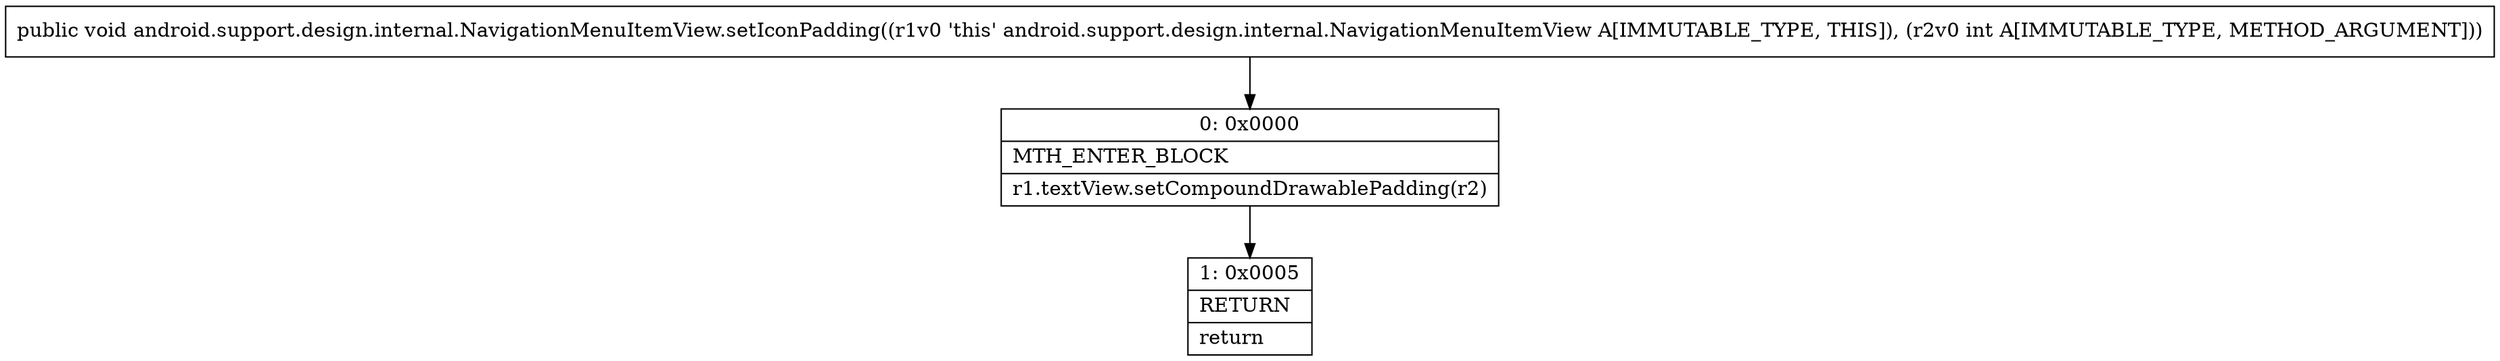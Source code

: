 digraph "CFG forandroid.support.design.internal.NavigationMenuItemView.setIconPadding(I)V" {
Node_0 [shape=record,label="{0\:\ 0x0000|MTH_ENTER_BLOCK\l|r1.textView.setCompoundDrawablePadding(r2)\l}"];
Node_1 [shape=record,label="{1\:\ 0x0005|RETURN\l|return\l}"];
MethodNode[shape=record,label="{public void android.support.design.internal.NavigationMenuItemView.setIconPadding((r1v0 'this' android.support.design.internal.NavigationMenuItemView A[IMMUTABLE_TYPE, THIS]), (r2v0 int A[IMMUTABLE_TYPE, METHOD_ARGUMENT])) }"];
MethodNode -> Node_0;
Node_0 -> Node_1;
}

